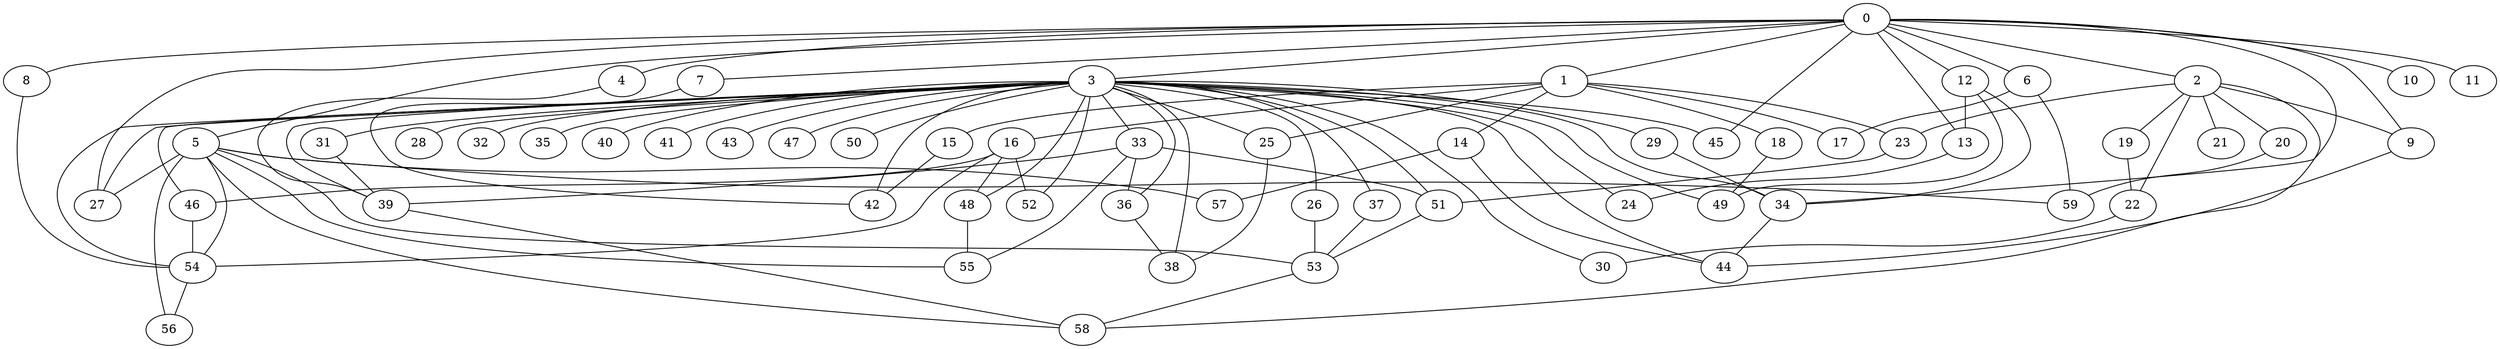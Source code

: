 
graph graphname {
    0 -- 1
0 -- 2
0 -- 3
0 -- 4
0 -- 5
0 -- 6
0 -- 7
0 -- 8
0 -- 9
0 -- 10
0 -- 11
0 -- 12
0 -- 13
0 -- 27
0 -- 45
0 -- 34
1 -- 14
1 -- 15
1 -- 16
1 -- 17
1 -- 18
1 -- 25
1 -- 23
2 -- 19
2 -- 20
2 -- 21
2 -- 22
2 -- 23
2 -- 9
2 -- 58
3 -- 24
3 -- 25
3 -- 26
3 -- 27
3 -- 28
3 -- 29
3 -- 30
3 -- 31
3 -- 32
3 -- 33
3 -- 34
3 -- 35
3 -- 36
3 -- 37
3 -- 38
3 -- 39
3 -- 40
3 -- 41
3 -- 42
3 -- 43
3 -- 44
3 -- 45
3 -- 46
3 -- 47
3 -- 48
3 -- 49
3 -- 50
3 -- 51
3 -- 52
3 -- 54
4 -- 39
5 -- 53
5 -- 54
5 -- 55
5 -- 56
5 -- 57
5 -- 58
5 -- 59
5 -- 27
6 -- 17
6 -- 59
7 -- 42
8 -- 54
9 -- 44
12 -- 13
12 -- 34
12 -- 49
13 -- 24
14 -- 57
14 -- 44
15 -- 42
16 -- 54
16 -- 52
16 -- 48
16 -- 46
18 -- 49
19 -- 22
20 -- 59
22 -- 30
23 -- 51
25 -- 38
26 -- 53
29 -- 34
31 -- 39
33 -- 55
33 -- 51
33 -- 39
33 -- 36
34 -- 44
36 -- 38
37 -- 53
39 -- 58
46 -- 54
48 -- 55
51 -- 53
53 -- 58
54 -- 56

}
